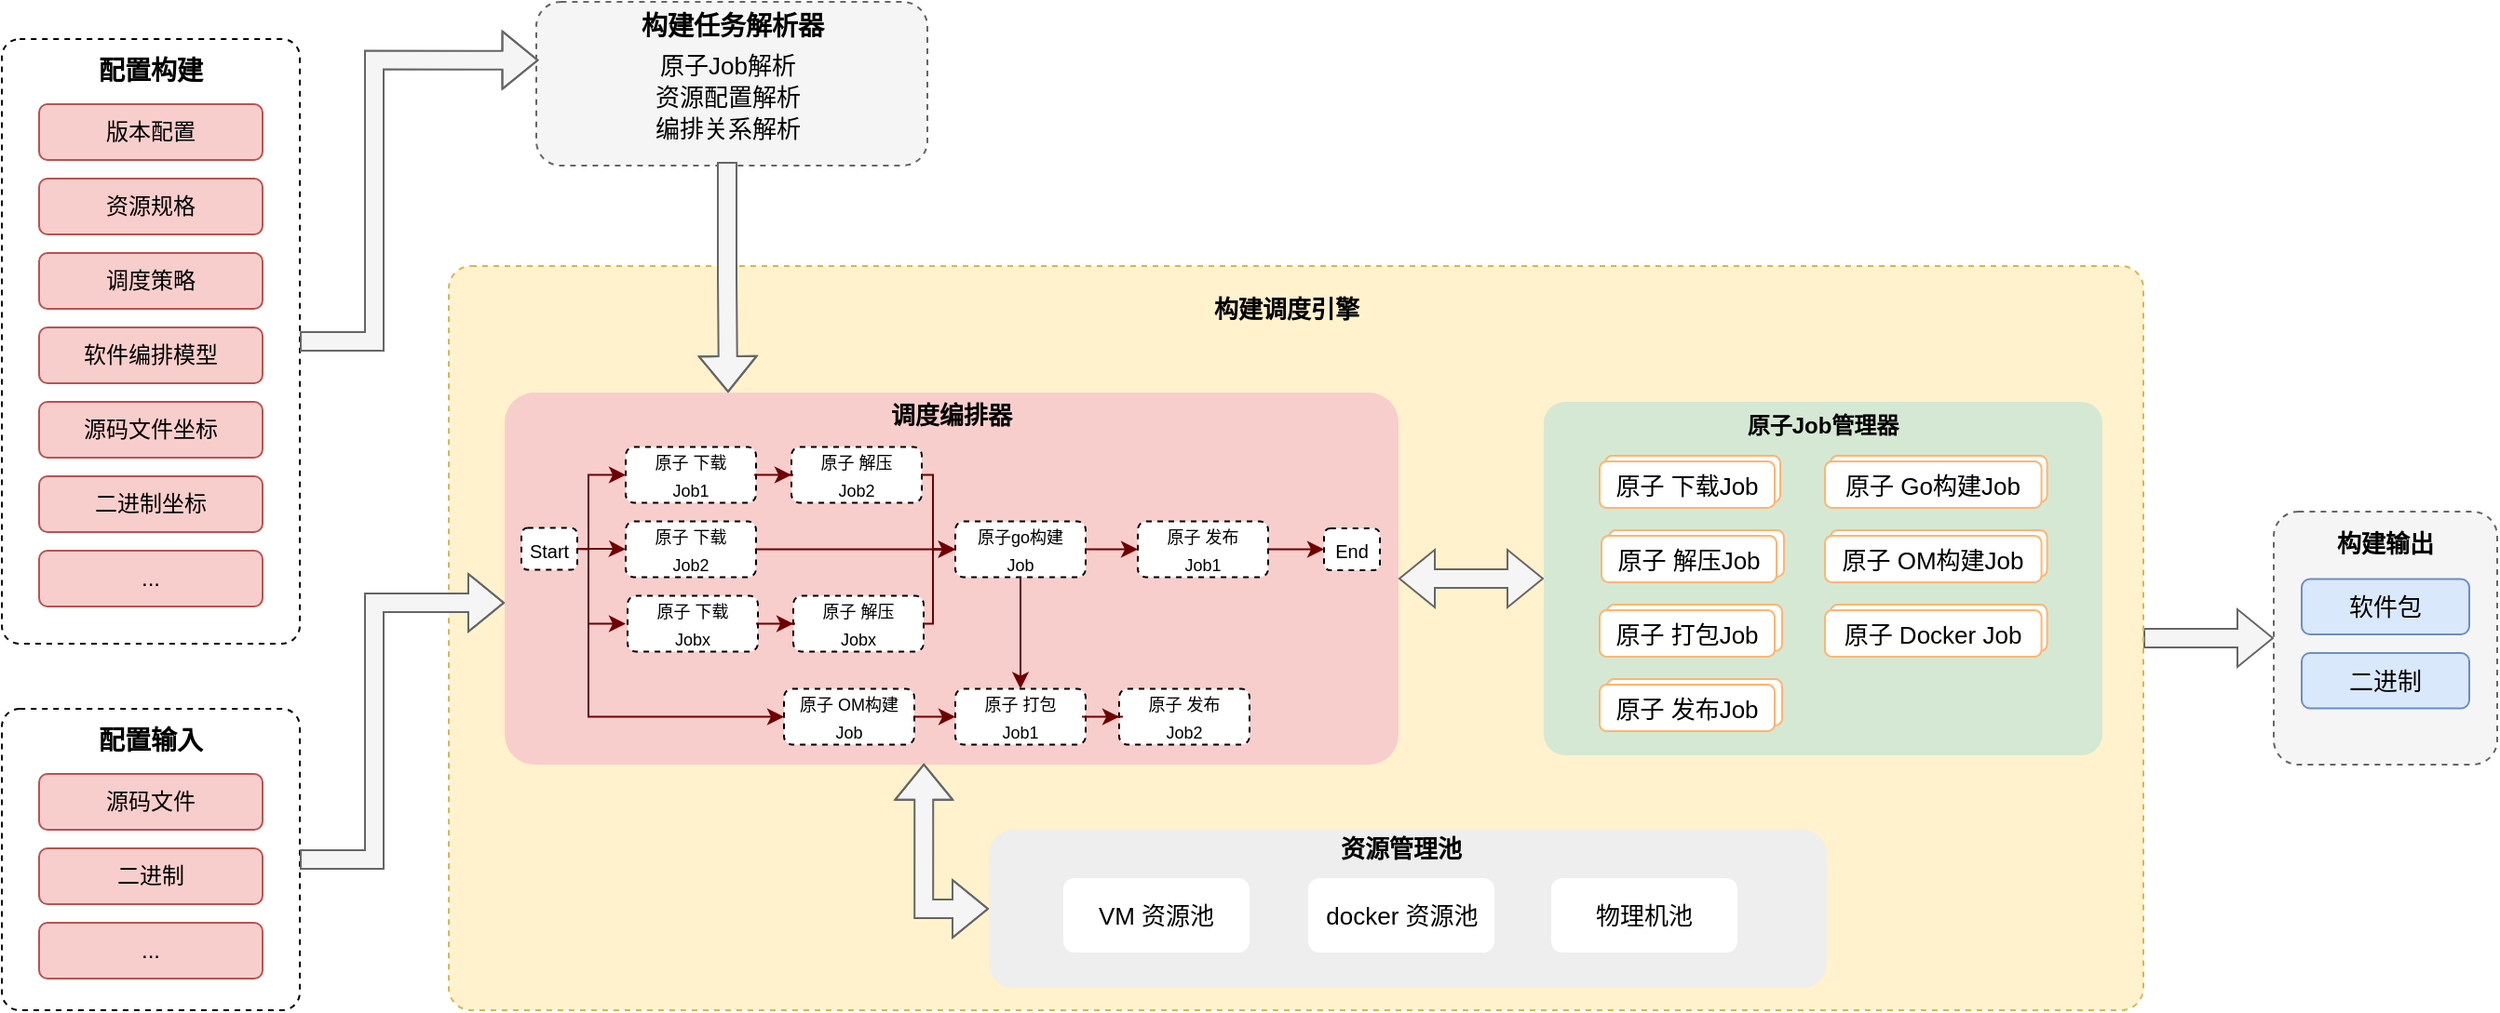 <mxfile version="15.7.3" type="device"><diagram id="1LuiIcN9sdY8hdY_25VK" name="Page-1"><mxGraphModel dx="1182" dy="737" grid="1" gridSize="10" guides="1" tooltips="1" connect="1" arrows="1" fold="1" page="1" pageScale="1" pageWidth="850" pageHeight="1100" math="0" shadow="0"><root><mxCell id="0"/><mxCell id="1" parent="0"/><mxCell id="EGoPGa8zdkfXw64mhi9v-105" style="edgeStyle=orthogonalEdgeStyle;shape=flexArrow;rounded=0;orthogonalLoop=1;jettySize=auto;html=1;fontSize=13;startArrow=none;startFill=0;entryX=0;entryY=0.5;entryDx=0;entryDy=0;fillColor=#f5f5f5;strokeColor=#666666;" parent="1" source="EGoPGa8zdkfXw64mhi9v-28" target="EGoPGa8zdkfXw64mhi9v-106" edge="1"><mxGeometry relative="1" as="geometry"><mxPoint x="1330" y="365" as="targetPoint"/></mxGeometry></mxCell><mxCell id="EGoPGa8zdkfXw64mhi9v-28" value="" style="rounded=1;whiteSpace=wrap;html=1;dashed=1;fontSize=13;arcSize=3;fillColor=#fff2cc;strokeColor=#d6b656;" parent="1" vertex="1"><mxGeometry x="320" y="162" width="910" height="400" as="geometry"/></mxCell><mxCell id="EGoPGa8zdkfXw64mhi9v-12" value="" style="group" parent="1" vertex="1" connectable="0"><mxGeometry x="80" y="40" width="160" height="325" as="geometry"/></mxCell><mxCell id="EGoPGa8zdkfXw64mhi9v-1" value="" style="rounded=1;whiteSpace=wrap;html=1;dashed=1;arcSize=6;" parent="EGoPGa8zdkfXw64mhi9v-12" vertex="1"><mxGeometry width="160" height="325" as="geometry"/></mxCell><mxCell id="EGoPGa8zdkfXw64mhi9v-3" value="&lt;b&gt;&lt;font style=&quot;font-size: 14px&quot;&gt;配置构建&lt;/font&gt;&lt;/b&gt;" style="text;html=1;strokeColor=none;fillColor=none;align=center;verticalAlign=middle;whiteSpace=wrap;rounded=0;dashed=1;" parent="EGoPGa8zdkfXw64mhi9v-12" vertex="1"><mxGeometry x="50" y="2" width="60" height="30" as="geometry"/></mxCell><mxCell id="EGoPGa8zdkfXw64mhi9v-4" value="版本配置" style="rounded=1;whiteSpace=wrap;html=1;fillColor=#f8cecc;strokeColor=#b85450;" parent="EGoPGa8zdkfXw64mhi9v-12" vertex="1"><mxGeometry x="20" y="35" width="120" height="30" as="geometry"/></mxCell><mxCell id="EGoPGa8zdkfXw64mhi9v-5" value="资源规格" style="rounded=1;whiteSpace=wrap;html=1;fillColor=#f8cecc;strokeColor=#b85450;" parent="EGoPGa8zdkfXw64mhi9v-12" vertex="1"><mxGeometry x="20" y="75" width="120" height="30" as="geometry"/></mxCell><mxCell id="EGoPGa8zdkfXw64mhi9v-6" value="调度策略" style="rounded=1;whiteSpace=wrap;html=1;fillColor=#f8cecc;strokeColor=#b85450;" parent="EGoPGa8zdkfXw64mhi9v-12" vertex="1"><mxGeometry x="20" y="115" width="120" height="30" as="geometry"/></mxCell><mxCell id="EGoPGa8zdkfXw64mhi9v-7" value="软件编排模型" style="rounded=1;whiteSpace=wrap;html=1;fillColor=#f8cecc;strokeColor=#b85450;" parent="EGoPGa8zdkfXw64mhi9v-12" vertex="1"><mxGeometry x="20" y="155" width="120" height="30" as="geometry"/></mxCell><mxCell id="EGoPGa8zdkfXw64mhi9v-8" value="源码文件坐标" style="rounded=1;whiteSpace=wrap;html=1;fillColor=#f8cecc;strokeColor=#b85450;" parent="EGoPGa8zdkfXw64mhi9v-12" vertex="1"><mxGeometry x="20" y="195" width="120" height="30" as="geometry"/></mxCell><mxCell id="EGoPGa8zdkfXw64mhi9v-9" value="二进制坐标" style="rounded=1;whiteSpace=wrap;html=1;fillColor=#f8cecc;strokeColor=#b85450;" parent="EGoPGa8zdkfXw64mhi9v-12" vertex="1"><mxGeometry x="20" y="235" width="120" height="30" as="geometry"/></mxCell><mxCell id="EGoPGa8zdkfXw64mhi9v-10" value="..." style="rounded=1;whiteSpace=wrap;html=1;fillColor=#f8cecc;strokeColor=#b85450;" parent="EGoPGa8zdkfXw64mhi9v-12" vertex="1"><mxGeometry x="20" y="275" width="120" height="30" as="geometry"/></mxCell><mxCell id="EGoPGa8zdkfXw64mhi9v-23" value="" style="group" parent="1" vertex="1" connectable="0"><mxGeometry x="80" y="400" width="160" height="162" as="geometry"/></mxCell><mxCell id="EGoPGa8zdkfXw64mhi9v-14" value="" style="rounded=1;whiteSpace=wrap;html=1;dashed=1;arcSize=6;" parent="EGoPGa8zdkfXw64mhi9v-23" vertex="1"><mxGeometry width="160" height="162" as="geometry"/></mxCell><mxCell id="EGoPGa8zdkfXw64mhi9v-15" value="&lt;b&gt;&lt;font style=&quot;font-size: 14px&quot;&gt;配置输入&lt;/font&gt;&lt;/b&gt;" style="text;html=1;strokeColor=none;fillColor=none;align=center;verticalAlign=middle;whiteSpace=wrap;rounded=0;dashed=1;" parent="EGoPGa8zdkfXw64mhi9v-23" vertex="1"><mxGeometry x="50" y="2" width="60" height="30" as="geometry"/></mxCell><mxCell id="EGoPGa8zdkfXw64mhi9v-16" value="源码文件" style="rounded=1;whiteSpace=wrap;html=1;fillColor=#f8cecc;strokeColor=#b85450;" parent="EGoPGa8zdkfXw64mhi9v-23" vertex="1"><mxGeometry x="20" y="35" width="120" height="30" as="geometry"/></mxCell><mxCell id="EGoPGa8zdkfXw64mhi9v-17" value="二进制" style="rounded=1;whiteSpace=wrap;html=1;fillColor=#f8cecc;strokeColor=#b85450;" parent="EGoPGa8zdkfXw64mhi9v-23" vertex="1"><mxGeometry x="20" y="75" width="120" height="30" as="geometry"/></mxCell><mxCell id="EGoPGa8zdkfXw64mhi9v-18" value="..." style="rounded=1;whiteSpace=wrap;html=1;fillColor=#f8cecc;strokeColor=#b85450;" parent="EGoPGa8zdkfXw64mhi9v-23" vertex="1"><mxGeometry x="20" y="115" width="120" height="30" as="geometry"/></mxCell><mxCell id="EGoPGa8zdkfXw64mhi9v-27" value="" style="group" parent="1" vertex="1" connectable="0"><mxGeometry x="367" y="20" width="210" height="88" as="geometry"/></mxCell><mxCell id="EGoPGa8zdkfXw64mhi9v-24" value="" style="rounded=1;whiteSpace=wrap;html=1;fillColor=#f5f5f5;fontColor=#333333;strokeColor=#666666;dashed=1;" parent="EGoPGa8zdkfXw64mhi9v-27" vertex="1"><mxGeometry width="210" height="88" as="geometry"/></mxCell><mxCell id="EGoPGa8zdkfXw64mhi9v-25" value="&lt;b&gt;&lt;font style=&quot;font-size: 14px&quot;&gt;构建任务解析器&lt;/font&gt;&lt;/b&gt;" style="text;html=1;strokeColor=none;fillColor=none;align=center;verticalAlign=middle;whiteSpace=wrap;rounded=0;" parent="EGoPGa8zdkfXw64mhi9v-27" vertex="1"><mxGeometry x="17.5" width="175" height="25" as="geometry"/></mxCell><mxCell id="EGoPGa8zdkfXw64mhi9v-26" value="&lt;span style=&quot;font-size: 13px&quot;&gt;原子Job解析&lt;br&gt;资源配置解析&lt;br&gt;编排关系解析&lt;br&gt;&lt;/span&gt;" style="text;html=1;strokeColor=none;fillColor=none;align=center;verticalAlign=middle;whiteSpace=wrap;rounded=0;fontSize=14;" parent="EGoPGa8zdkfXw64mhi9v-27" vertex="1"><mxGeometry x="12.5" y="16" width="180" height="70" as="geometry"/></mxCell><mxCell id="EGoPGa8zdkfXw64mhi9v-58" value="" style="group" parent="1" vertex="1" connectable="0"><mxGeometry x="350" y="226.75" width="480" height="203.25" as="geometry"/></mxCell><mxCell id="EGoPGa8zdkfXw64mhi9v-29" value="" style="rounded=1;whiteSpace=wrap;html=1;fontSize=13;fillColor=#f8cecc;strokeColor=none;arcSize=8;" parent="EGoPGa8zdkfXw64mhi9v-58" vertex="1"><mxGeometry y="3.25" width="480" height="200" as="geometry"/></mxCell><mxCell id="EGoPGa8zdkfXw64mhi9v-30" value="&lt;b&gt;调度编排器&lt;/b&gt;" style="text;html=1;strokeColor=none;fillColor=none;align=center;verticalAlign=middle;whiteSpace=wrap;rounded=0;dashed=1;fontSize=13;" parent="EGoPGa8zdkfXw64mhi9v-58" vertex="1"><mxGeometry x="180" width="120" height="30" as="geometry"/></mxCell><mxCell id="EGoPGa8zdkfXw64mhi9v-37" style="edgeStyle=orthogonalEdgeStyle;rounded=0;orthogonalLoop=1;jettySize=auto;html=1;entryX=0;entryY=0.5;entryDx=0;entryDy=0;fontSize=9;fillColor=#a20025;strokeColor=#6F0000;" parent="EGoPGa8zdkfXw64mhi9v-58" edge="1"><mxGeometry relative="1" as="geometry"><mxPoint x="38" y="87.3" as="sourcePoint"/><mxPoint x="65" y="127.5" as="targetPoint"/><Array as="points"><mxPoint x="45" y="87.5"/><mxPoint x="45" y="127.5"/></Array></mxGeometry></mxCell><mxCell id="EGoPGa8zdkfXw64mhi9v-48" style="edgeStyle=orthogonalEdgeStyle;rounded=0;orthogonalLoop=1;jettySize=auto;html=1;entryX=0;entryY=0.5;entryDx=0;entryDy=0;fontSize=9;fillColor=#a20025;strokeColor=#6F0000;" parent="EGoPGa8zdkfXw64mhi9v-58" target="EGoPGa8zdkfXw64mhi9v-45" edge="1"><mxGeometry relative="1" as="geometry"><mxPoint x="34" y="87.3" as="sourcePoint"/><mxPoint x="145" y="177.5" as="targetPoint"/><Array as="points"><mxPoint x="45" y="87.5"/><mxPoint x="45" y="177.5"/></Array></mxGeometry></mxCell><mxCell id="EGoPGa8zdkfXw64mhi9v-31" value="&lt;font style=&quot;font-size: 10px&quot;&gt;Start&lt;/font&gt;" style="rounded=1;whiteSpace=wrap;html=1;dashed=1;fontSize=13;align=center;" parent="EGoPGa8zdkfXw64mhi9v-58" vertex="1"><mxGeometry x="9" y="76" width="30" height="22.5" as="geometry"/></mxCell><mxCell id="EGoPGa8zdkfXw64mhi9v-32" value="&lt;font style=&quot;font-size: 9px ; line-height: 0.5&quot;&gt;原子 下载&lt;br&gt;Job1&lt;br&gt;&lt;/font&gt;" style="rounded=1;whiteSpace=wrap;html=1;dashed=1;fontSize=12;" parent="EGoPGa8zdkfXw64mhi9v-58" vertex="1"><mxGeometry x="65" y="32.5" width="70" height="30" as="geometry"/></mxCell><mxCell id="EGoPGa8zdkfXw64mhi9v-35" style="edgeStyle=orthogonalEdgeStyle;rounded=0;orthogonalLoop=1;jettySize=auto;html=1;entryX=0;entryY=0.5;entryDx=0;entryDy=0;fontSize=9;fillColor=#a20025;strokeColor=#6F0000;" parent="EGoPGa8zdkfXw64mhi9v-58" source="EGoPGa8zdkfXw64mhi9v-31" target="EGoPGa8zdkfXw64mhi9v-32" edge="1"><mxGeometry relative="1" as="geometry"><Array as="points"><mxPoint x="45" y="86.5"/><mxPoint x="45" y="47.5"/></Array></mxGeometry></mxCell><mxCell id="EGoPGa8zdkfXw64mhi9v-33" value="&lt;font style=&quot;font-size: 9px ; line-height: 0.5&quot;&gt;原子 下载&lt;br&gt;Job2&lt;br&gt;&lt;/font&gt;" style="rounded=1;whiteSpace=wrap;html=1;dashed=1;fontSize=12;" parent="EGoPGa8zdkfXw64mhi9v-58" vertex="1"><mxGeometry x="65" y="72.5" width="70" height="30" as="geometry"/></mxCell><mxCell id="EGoPGa8zdkfXw64mhi9v-36" style="edgeStyle=orthogonalEdgeStyle;rounded=0;orthogonalLoop=1;jettySize=auto;html=1;entryX=0;entryY=0.5;entryDx=0;entryDy=0;fontSize=9;fillColor=#a20025;strokeColor=#6F0000;" parent="EGoPGa8zdkfXw64mhi9v-58" source="EGoPGa8zdkfXw64mhi9v-31" target="EGoPGa8zdkfXw64mhi9v-33" edge="1"><mxGeometry relative="1" as="geometry"/></mxCell><mxCell id="EGoPGa8zdkfXw64mhi9v-34" value="&lt;font style=&quot;font-size: 9px ; line-height: 0.5&quot;&gt;原子 下载&lt;br&gt;Jobx&lt;br&gt;&lt;/font&gt;" style="rounded=1;whiteSpace=wrap;html=1;dashed=1;fontSize=12;" parent="EGoPGa8zdkfXw64mhi9v-58" vertex="1"><mxGeometry x="66" y="112.5" width="70" height="30" as="geometry"/></mxCell><mxCell id="EGoPGa8zdkfXw64mhi9v-38" value="&lt;font style=&quot;font-size: 9px ; line-height: 0.5&quot;&gt;原子 解压&lt;br&gt;Job2&lt;br&gt;&lt;/font&gt;" style="rounded=1;whiteSpace=wrap;html=1;dashed=1;fontSize=12;" parent="EGoPGa8zdkfXw64mhi9v-58" vertex="1"><mxGeometry x="154" y="32.5" width="70" height="30" as="geometry"/></mxCell><mxCell id="EGoPGa8zdkfXw64mhi9v-40" style="edgeStyle=orthogonalEdgeStyle;rounded=0;orthogonalLoop=1;jettySize=auto;html=1;fontSize=9;fillColor=#a20025;strokeColor=#6F0000;" parent="EGoPGa8zdkfXw64mhi9v-58" source="EGoPGa8zdkfXw64mhi9v-32" target="EGoPGa8zdkfXw64mhi9v-38" edge="1"><mxGeometry relative="1" as="geometry"/></mxCell><mxCell id="EGoPGa8zdkfXw64mhi9v-39" value="&lt;font style=&quot;font-size: 9px ; line-height: 0.5&quot;&gt;原子 解压&lt;br&gt;Jobx&lt;br&gt;&lt;/font&gt;" style="rounded=1;whiteSpace=wrap;html=1;dashed=1;fontSize=12;" parent="EGoPGa8zdkfXw64mhi9v-58" vertex="1"><mxGeometry x="155" y="112.5" width="70" height="30" as="geometry"/></mxCell><mxCell id="EGoPGa8zdkfXw64mhi9v-41" style="edgeStyle=orthogonalEdgeStyle;rounded=0;orthogonalLoop=1;jettySize=auto;html=1;fontSize=9;fillColor=#a20025;strokeColor=#6F0000;" parent="EGoPGa8zdkfXw64mhi9v-58" source="EGoPGa8zdkfXw64mhi9v-34" target="EGoPGa8zdkfXw64mhi9v-39" edge="1"><mxGeometry relative="1" as="geometry"/></mxCell><mxCell id="EGoPGa8zdkfXw64mhi9v-42" value="&lt;font style=&quot;font-size: 9px ; line-height: 0.5&quot;&gt;原子go构建&lt;br&gt;Job&lt;br&gt;&lt;/font&gt;" style="rounded=1;whiteSpace=wrap;html=1;dashed=1;fontSize=12;" parent="EGoPGa8zdkfXw64mhi9v-58" vertex="1"><mxGeometry x="242" y="72.5" width="70" height="30" as="geometry"/></mxCell><mxCell id="EGoPGa8zdkfXw64mhi9v-52" style="edgeStyle=orthogonalEdgeStyle;rounded=0;orthogonalLoop=1;jettySize=auto;html=1;entryX=0;entryY=0.5;entryDx=0;entryDy=0;fontSize=9;fillColor=#a20025;strokeColor=#6F0000;" parent="EGoPGa8zdkfXw64mhi9v-58" source="EGoPGa8zdkfXw64mhi9v-33" target="EGoPGa8zdkfXw64mhi9v-42" edge="1"><mxGeometry relative="1" as="geometry"/></mxCell><mxCell id="EGoPGa8zdkfXw64mhi9v-53" style="edgeStyle=orthogonalEdgeStyle;rounded=0;orthogonalLoop=1;jettySize=auto;html=1;fontSize=9;fillColor=#a20025;strokeColor=#6F0000;" parent="EGoPGa8zdkfXw64mhi9v-58" source="EGoPGa8zdkfXw64mhi9v-38" target="EGoPGa8zdkfXw64mhi9v-42" edge="1"><mxGeometry relative="1" as="geometry"><Array as="points"><mxPoint x="230" y="47.5"/><mxPoint x="230" y="87.5"/></Array></mxGeometry></mxCell><mxCell id="EGoPGa8zdkfXw64mhi9v-55" style="edgeStyle=orthogonalEdgeStyle;rounded=0;orthogonalLoop=1;jettySize=auto;html=1;entryX=0;entryY=0.5;entryDx=0;entryDy=0;fontSize=9;fillColor=#a20025;strokeColor=#6F0000;" parent="EGoPGa8zdkfXw64mhi9v-58" source="EGoPGa8zdkfXw64mhi9v-39" target="EGoPGa8zdkfXw64mhi9v-42" edge="1"><mxGeometry relative="1" as="geometry"><Array as="points"><mxPoint x="230" y="127.5"/><mxPoint x="230" y="87.5"/></Array></mxGeometry></mxCell><mxCell id="EGoPGa8zdkfXw64mhi9v-43" value="&lt;font style=&quot;font-size: 9px ; line-height: 0.5&quot;&gt;原子 发布&lt;br&gt;Job1&lt;br&gt;&lt;/font&gt;" style="rounded=1;whiteSpace=wrap;html=1;dashed=1;fontSize=12;" parent="EGoPGa8zdkfXw64mhi9v-58" vertex="1"><mxGeometry x="340" y="72.5" width="70" height="30" as="geometry"/></mxCell><mxCell id="EGoPGa8zdkfXw64mhi9v-56" value="" style="edgeStyle=orthogonalEdgeStyle;rounded=0;orthogonalLoop=1;jettySize=auto;html=1;fontSize=9;fillColor=#a20025;strokeColor=#6F0000;" parent="EGoPGa8zdkfXw64mhi9v-58" source="EGoPGa8zdkfXw64mhi9v-42" target="EGoPGa8zdkfXw64mhi9v-43" edge="1"><mxGeometry relative="1" as="geometry"/></mxCell><mxCell id="EGoPGa8zdkfXw64mhi9v-44" value="&lt;font style=&quot;font-size: 10px&quot;&gt;End&lt;/font&gt;" style="rounded=1;whiteSpace=wrap;html=1;dashed=1;fontSize=13;align=center;" parent="EGoPGa8zdkfXw64mhi9v-58" vertex="1"><mxGeometry x="440" y="76.25" width="30" height="22.5" as="geometry"/></mxCell><mxCell id="EGoPGa8zdkfXw64mhi9v-57" value="" style="edgeStyle=orthogonalEdgeStyle;rounded=0;orthogonalLoop=1;jettySize=auto;html=1;fontSize=9;fillColor=#a20025;strokeColor=#6F0000;" parent="EGoPGa8zdkfXw64mhi9v-58" source="EGoPGa8zdkfXw64mhi9v-43" target="EGoPGa8zdkfXw64mhi9v-44" edge="1"><mxGeometry relative="1" as="geometry"/></mxCell><mxCell id="EGoPGa8zdkfXw64mhi9v-45" value="&lt;font style=&quot;font-size: 9px ; line-height: 0.5&quot;&gt;原子 OM构建&lt;br&gt;Job&lt;br&gt;&lt;/font&gt;" style="rounded=1;whiteSpace=wrap;html=1;dashed=1;fontSize=12;" parent="EGoPGa8zdkfXw64mhi9v-58" vertex="1"><mxGeometry x="150" y="162.5" width="70" height="30" as="geometry"/></mxCell><mxCell id="EGoPGa8zdkfXw64mhi9v-46" value="&lt;font style=&quot;font-size: 9px ; line-height: 0.5&quot;&gt;原子 打包&lt;br&gt;Job1&lt;br&gt;&lt;/font&gt;" style="rounded=1;whiteSpace=wrap;html=1;dashed=1;fontSize=12;" parent="EGoPGa8zdkfXw64mhi9v-58" vertex="1"><mxGeometry x="242" y="162.5" width="70" height="30" as="geometry"/></mxCell><mxCell id="EGoPGa8zdkfXw64mhi9v-51" style="edgeStyle=orthogonalEdgeStyle;rounded=0;orthogonalLoop=1;jettySize=auto;html=1;entryX=0.5;entryY=0;entryDx=0;entryDy=0;fontSize=9;fillColor=#a20025;strokeColor=#6F0000;" parent="EGoPGa8zdkfXw64mhi9v-58" source="EGoPGa8zdkfXw64mhi9v-42" target="EGoPGa8zdkfXw64mhi9v-46" edge="1"><mxGeometry relative="1" as="geometry"/></mxCell><mxCell id="EGoPGa8zdkfXw64mhi9v-49" style="edgeStyle=orthogonalEdgeStyle;rounded=0;orthogonalLoop=1;jettySize=auto;html=1;fontSize=9;fillColor=#a20025;strokeColor=#6F0000;" parent="EGoPGa8zdkfXw64mhi9v-58" source="EGoPGa8zdkfXw64mhi9v-45" target="EGoPGa8zdkfXw64mhi9v-46" edge="1"><mxGeometry relative="1" as="geometry"/></mxCell><mxCell id="EGoPGa8zdkfXw64mhi9v-47" value="&lt;font style=&quot;font-size: 9px ; line-height: 0.5&quot;&gt;原子 发布&lt;br&gt;Job2&lt;br&gt;&lt;/font&gt;" style="rounded=1;whiteSpace=wrap;html=1;dashed=1;fontSize=12;" parent="EGoPGa8zdkfXw64mhi9v-58" vertex="1"><mxGeometry x="330" y="162.5" width="70" height="30" as="geometry"/></mxCell><mxCell id="EGoPGa8zdkfXw64mhi9v-50" style="edgeStyle=orthogonalEdgeStyle;rounded=0;orthogonalLoop=1;jettySize=auto;html=1;fontSize=9;fillColor=#a20025;strokeColor=#6F0000;" parent="EGoPGa8zdkfXw64mhi9v-58" source="EGoPGa8zdkfXw64mhi9v-46" target="EGoPGa8zdkfXw64mhi9v-47" edge="1"><mxGeometry relative="1" as="geometry"/></mxCell><mxCell id="EGoPGa8zdkfXw64mhi9v-65" value="" style="group" parent="1" vertex="1" connectable="0"><mxGeometry x="610" y="460" width="450" height="90" as="geometry"/></mxCell><mxCell id="EGoPGa8zdkfXw64mhi9v-60" value="" style="rounded=1;whiteSpace=wrap;html=1;fontSize=10;align=center;fillColor=#eeeeee;strokeColor=none;" parent="EGoPGa8zdkfXw64mhi9v-65" vertex="1"><mxGeometry y="5" width="450" height="85" as="geometry"/></mxCell><mxCell id="EGoPGa8zdkfXw64mhi9v-61" value="&lt;font style=&quot;font-size: 13px&quot;&gt;&lt;b&gt;资源管理池&lt;/b&gt;&lt;/font&gt;" style="text;html=1;strokeColor=none;fillColor=none;align=center;verticalAlign=middle;whiteSpace=wrap;rounded=0;fontSize=10;" parent="EGoPGa8zdkfXw64mhi9v-65" vertex="1"><mxGeometry x="170" width="103" height="30" as="geometry"/></mxCell><mxCell id="EGoPGa8zdkfXw64mhi9v-62" value="VM 资源池" style="rounded=1;whiteSpace=wrap;html=1;fontSize=13;align=center;strokeColor=none;" parent="EGoPGa8zdkfXw64mhi9v-65" vertex="1"><mxGeometry x="40" y="31" width="100" height="40" as="geometry"/></mxCell><mxCell id="EGoPGa8zdkfXw64mhi9v-63" value="docker 资源池" style="rounded=1;whiteSpace=wrap;html=1;fontSize=13;align=center;strokeColor=none;" parent="EGoPGa8zdkfXw64mhi9v-65" vertex="1"><mxGeometry x="171.5" y="31" width="100" height="40" as="geometry"/></mxCell><mxCell id="EGoPGa8zdkfXw64mhi9v-64" value="物理机池" style="rounded=1;whiteSpace=wrap;html=1;fontSize=13;align=center;strokeColor=none;" parent="EGoPGa8zdkfXw64mhi9v-65" vertex="1"><mxGeometry x="302" y="31" width="100" height="40" as="geometry"/></mxCell><mxCell id="EGoPGa8zdkfXw64mhi9v-98" style="edgeStyle=orthogonalEdgeStyle;rounded=0;orthogonalLoop=1;jettySize=auto;html=1;fontSize=13;shape=flexArrow;fillColor=#f5f5f5;strokeColor=#666666;" parent="1" source="EGoPGa8zdkfXw64mhi9v-14" target="EGoPGa8zdkfXw64mhi9v-29" edge="1"><mxGeometry relative="1" as="geometry"><Array as="points"><mxPoint x="280" y="481"/><mxPoint x="280" y="343"/></Array></mxGeometry></mxCell><mxCell id="EGoPGa8zdkfXw64mhi9v-99" style="edgeStyle=orthogonalEdgeStyle;shape=flexArrow;rounded=0;orthogonalLoop=1;jettySize=auto;html=1;entryX=0.469;entryY=0.997;entryDx=0;entryDy=0;entryPerimeter=0;fontSize=13;startArrow=block;fillColor=#f5f5f5;strokeColor=#666666;exitX=0;exitY=0.5;exitDx=0;exitDy=0;" parent="1" source="EGoPGa8zdkfXw64mhi9v-60" target="EGoPGa8zdkfXw64mhi9v-29" edge="1"><mxGeometry relative="1" as="geometry"/></mxCell><mxCell id="EGoPGa8zdkfXw64mhi9v-102" style="edgeStyle=orthogonalEdgeStyle;shape=flexArrow;rounded=0;orthogonalLoop=1;jettySize=auto;html=1;entryX=0.006;entryY=0.356;entryDx=0;entryDy=0;entryPerimeter=0;fontSize=13;startArrow=none;fillColor=#f5f5f5;strokeColor=#666666;startFill=0;" parent="1" source="EGoPGa8zdkfXw64mhi9v-1" target="EGoPGa8zdkfXw64mhi9v-24" edge="1"><mxGeometry relative="1" as="geometry"><Array as="points"><mxPoint x="280" y="203"/><mxPoint x="280" y="51"/></Array></mxGeometry></mxCell><mxCell id="EGoPGa8zdkfXw64mhi9v-103" style="edgeStyle=orthogonalEdgeStyle;shape=flexArrow;rounded=0;orthogonalLoop=1;jettySize=auto;html=1;entryX=0.25;entryY=0;entryDx=0;entryDy=0;fontSize=13;startArrow=none;fillColor=#f5f5f5;strokeColor=#666666;startFill=0;" parent="1" source="EGoPGa8zdkfXw64mhi9v-26" target="EGoPGa8zdkfXw64mhi9v-29" edge="1"><mxGeometry relative="1" as="geometry"/></mxCell><mxCell id="EGoPGa8zdkfXw64mhi9v-104" style="edgeStyle=orthogonalEdgeStyle;shape=flexArrow;rounded=0;orthogonalLoop=1;jettySize=auto;html=1;entryX=1;entryY=0.5;entryDx=0;entryDy=0;fontSize=13;startArrow=block;fillColor=#f5f5f5;strokeColor=#666666;" parent="1" source="EGoPGa8zdkfXw64mhi9v-66" target="EGoPGa8zdkfXw64mhi9v-29" edge="1"><mxGeometry relative="1" as="geometry"/></mxCell><mxCell id="EGoPGa8zdkfXw64mhi9v-110" value="" style="group" parent="1" vertex="1" connectable="0"><mxGeometry x="1300" y="294" width="120" height="136" as="geometry"/></mxCell><mxCell id="EGoPGa8zdkfXw64mhi9v-106" value="" style="rounded=1;whiteSpace=wrap;html=1;fontSize=13;strokeColor=#666666;fillColor=#f5f5f5;align=center;arcSize=11;dashed=1;fontColor=#333333;" parent="EGoPGa8zdkfXw64mhi9v-110" vertex="1"><mxGeometry width="120" height="136" as="geometry"/></mxCell><mxCell id="EGoPGa8zdkfXw64mhi9v-107" value="软件包" style="rounded=1;whiteSpace=wrap;html=1;fontSize=13;strokeColor=#6c8ebf;fillColor=#dae8fc;align=center;" parent="EGoPGa8zdkfXw64mhi9v-110" vertex="1"><mxGeometry x="15" y="36.25" width="90" height="29.75" as="geometry"/></mxCell><mxCell id="EGoPGa8zdkfXw64mhi9v-108" value="&lt;b&gt;构建输出&lt;/b&gt;" style="text;html=1;strokeColor=none;fillColor=none;align=center;verticalAlign=middle;whiteSpace=wrap;rounded=0;fontSize=13;" parent="EGoPGa8zdkfXw64mhi9v-110" vertex="1"><mxGeometry x="30" y="2" width="60" height="30" as="geometry"/></mxCell><mxCell id="EGoPGa8zdkfXw64mhi9v-109" value="二进制" style="rounded=1;whiteSpace=wrap;html=1;fontSize=13;strokeColor=#6c8ebf;fillColor=#dae8fc;align=center;" parent="EGoPGa8zdkfXw64mhi9v-110" vertex="1"><mxGeometry x="15" y="76" width="90" height="29.75" as="geometry"/></mxCell><mxCell id="EGoPGa8zdkfXw64mhi9v-112" value="&lt;b&gt;构建调度引擎&lt;/b&gt;" style="text;html=1;strokeColor=none;fillColor=none;align=center;verticalAlign=middle;whiteSpace=wrap;rounded=0;dashed=1;fontSize=13;" parent="1" vertex="1"><mxGeometry x="700" y="170" width="140" height="30" as="geometry"/></mxCell><mxCell id="IBnNNseZOx73rokTUhcl-3" value="" style="group" vertex="1" connectable="0" parent="1"><mxGeometry x="908" y="233" width="300" height="192" as="geometry"/></mxCell><mxCell id="EGoPGa8zdkfXw64mhi9v-66" value="" style="rounded=1;whiteSpace=wrap;html=1;fontSize=13;align=center;strokeColor=none;fillColor=#d5e8d4;arcSize=6;" parent="IBnNNseZOx73rokTUhcl-3" vertex="1"><mxGeometry y="2" width="300" height="190" as="geometry"/></mxCell><mxCell id="EGoPGa8zdkfXw64mhi9v-71" value="" style="group" parent="IBnNNseZOx73rokTUhcl-3" vertex="1" connectable="0"><mxGeometry x="30" y="31" width="97" height="28" as="geometry"/></mxCell><mxCell id="EGoPGa8zdkfXw64mhi9v-69" value="" style="rounded=1;whiteSpace=wrap;html=1;fontSize=13;align=center;strokeColor=#FFB570;" parent="EGoPGa8zdkfXw64mhi9v-71" vertex="1"><mxGeometry x="3" width="94" height="25" as="geometry"/></mxCell><mxCell id="EGoPGa8zdkfXw64mhi9v-70" value="原子 下载Job" style="rounded=1;whiteSpace=wrap;html=1;fontSize=13;align=center;strokeColor=#FFB570;" parent="EGoPGa8zdkfXw64mhi9v-71" vertex="1"><mxGeometry y="3" width="94" height="25" as="geometry"/></mxCell><mxCell id="EGoPGa8zdkfXw64mhi9v-72" value="" style="group" parent="IBnNNseZOx73rokTUhcl-3" vertex="1" connectable="0"><mxGeometry x="32" y="71" width="97" height="28" as="geometry"/></mxCell><mxCell id="EGoPGa8zdkfXw64mhi9v-73" value="" style="rounded=1;whiteSpace=wrap;html=1;fontSize=13;align=center;strokeColor=#FFB570;" parent="EGoPGa8zdkfXw64mhi9v-72" vertex="1"><mxGeometry x="3" width="94" height="25" as="geometry"/></mxCell><mxCell id="EGoPGa8zdkfXw64mhi9v-74" value="原子 解压Job" style="rounded=1;whiteSpace=wrap;html=1;fontSize=13;align=center;strokeColor=#FFB570;" parent="EGoPGa8zdkfXw64mhi9v-72" vertex="1"><mxGeometry x="-1" y="3" width="94" height="25" as="geometry"/></mxCell><mxCell id="EGoPGa8zdkfXw64mhi9v-76" value="" style="group" parent="IBnNNseZOx73rokTUhcl-3" vertex="1" connectable="0"><mxGeometry x="31" y="111" width="97" height="28" as="geometry"/></mxCell><mxCell id="EGoPGa8zdkfXw64mhi9v-77" value="" style="rounded=1;whiteSpace=wrap;html=1;fontSize=13;align=center;strokeColor=#FFB570;" parent="EGoPGa8zdkfXw64mhi9v-76" vertex="1"><mxGeometry x="3" width="94" height="25" as="geometry"/></mxCell><mxCell id="EGoPGa8zdkfXw64mhi9v-78" value="原子 打包Job" style="rounded=1;whiteSpace=wrap;html=1;fontSize=13;align=center;strokeColor=#FFB570;" parent="EGoPGa8zdkfXw64mhi9v-76" vertex="1"><mxGeometry x="-1" y="3" width="94" height="25" as="geometry"/></mxCell><mxCell id="EGoPGa8zdkfXw64mhi9v-79" value="" style="group" parent="IBnNNseZOx73rokTUhcl-3" vertex="1" connectable="0"><mxGeometry x="31" y="151" width="97" height="28" as="geometry"/></mxCell><mxCell id="EGoPGa8zdkfXw64mhi9v-80" value="" style="rounded=1;whiteSpace=wrap;html=1;fontSize=13;align=center;strokeColor=#FFB570;" parent="EGoPGa8zdkfXw64mhi9v-79" vertex="1"><mxGeometry x="3" width="94" height="25" as="geometry"/></mxCell><mxCell id="EGoPGa8zdkfXw64mhi9v-81" value="原子 发布Job" style="rounded=1;whiteSpace=wrap;html=1;fontSize=13;align=center;strokeColor=#FFB570;" parent="EGoPGa8zdkfXw64mhi9v-79" vertex="1"><mxGeometry x="-1" y="3" width="94" height="25" as="geometry"/></mxCell><mxCell id="EGoPGa8zdkfXw64mhi9v-87" value="" style="group" parent="IBnNNseZOx73rokTUhcl-3" vertex="1" connectable="0"><mxGeometry x="151.003" y="31" width="119.287" height="28" as="geometry"/></mxCell><mxCell id="EGoPGa8zdkfXw64mhi9v-83" value="" style="rounded=1;whiteSpace=wrap;html=1;fontSize=13;align=center;strokeColor=#FFB570;" parent="EGoPGa8zdkfXw64mhi9v-87" vertex="1"><mxGeometry x="2.998" width="116.289" height="25" as="geometry"/></mxCell><mxCell id="EGoPGa8zdkfXw64mhi9v-84" value="原子 Go构建Job" style="rounded=1;whiteSpace=wrap;html=1;fontSize=13;align=center;strokeColor=#FFB570;" parent="EGoPGa8zdkfXw64mhi9v-87" vertex="1"><mxGeometry y="3" width="116.289" height="25" as="geometry"/></mxCell><mxCell id="EGoPGa8zdkfXw64mhi9v-89" value="" style="group" parent="IBnNNseZOx73rokTUhcl-3" vertex="1" connectable="0"><mxGeometry x="151.003" y="71" width="119.287" height="28" as="geometry"/></mxCell><mxCell id="EGoPGa8zdkfXw64mhi9v-90" value="" style="rounded=1;whiteSpace=wrap;html=1;fontSize=13;align=center;strokeColor=#FFB570;" parent="EGoPGa8zdkfXw64mhi9v-89" vertex="1"><mxGeometry x="2.998" width="116.289" height="25" as="geometry"/></mxCell><mxCell id="EGoPGa8zdkfXw64mhi9v-91" value="原子 OM构建Job" style="rounded=1;whiteSpace=wrap;html=1;fontSize=13;align=center;strokeColor=#FFB570;" parent="EGoPGa8zdkfXw64mhi9v-89" vertex="1"><mxGeometry y="3" width="116.289" height="25" as="geometry"/></mxCell><mxCell id="EGoPGa8zdkfXw64mhi9v-93" value="" style="rounded=1;whiteSpace=wrap;html=1;fontSize=13;align=center;strokeColor=#FFB570;" parent="IBnNNseZOx73rokTUhcl-3" vertex="1"><mxGeometry x="154.001" y="111" width="116.289" height="25" as="geometry"/></mxCell><mxCell id="EGoPGa8zdkfXw64mhi9v-94" value="原子 Docker Job" style="rounded=1;whiteSpace=wrap;html=1;fontSize=13;align=center;strokeColor=#FFB570;" parent="IBnNNseZOx73rokTUhcl-3" vertex="1"><mxGeometry x="151.003" y="114" width="116.289" height="25" as="geometry"/></mxCell><mxCell id="IBnNNseZOx73rokTUhcl-1" value="&lt;b&gt;原子Job管理器&lt;/b&gt;" style="text;html=1;strokeColor=none;fillColor=none;align=center;verticalAlign=middle;whiteSpace=wrap;rounded=0;" vertex="1" parent="IBnNNseZOx73rokTUhcl-3"><mxGeometry x="91" width="118" height="30" as="geometry"/></mxCell></root></mxGraphModel></diagram></mxfile>